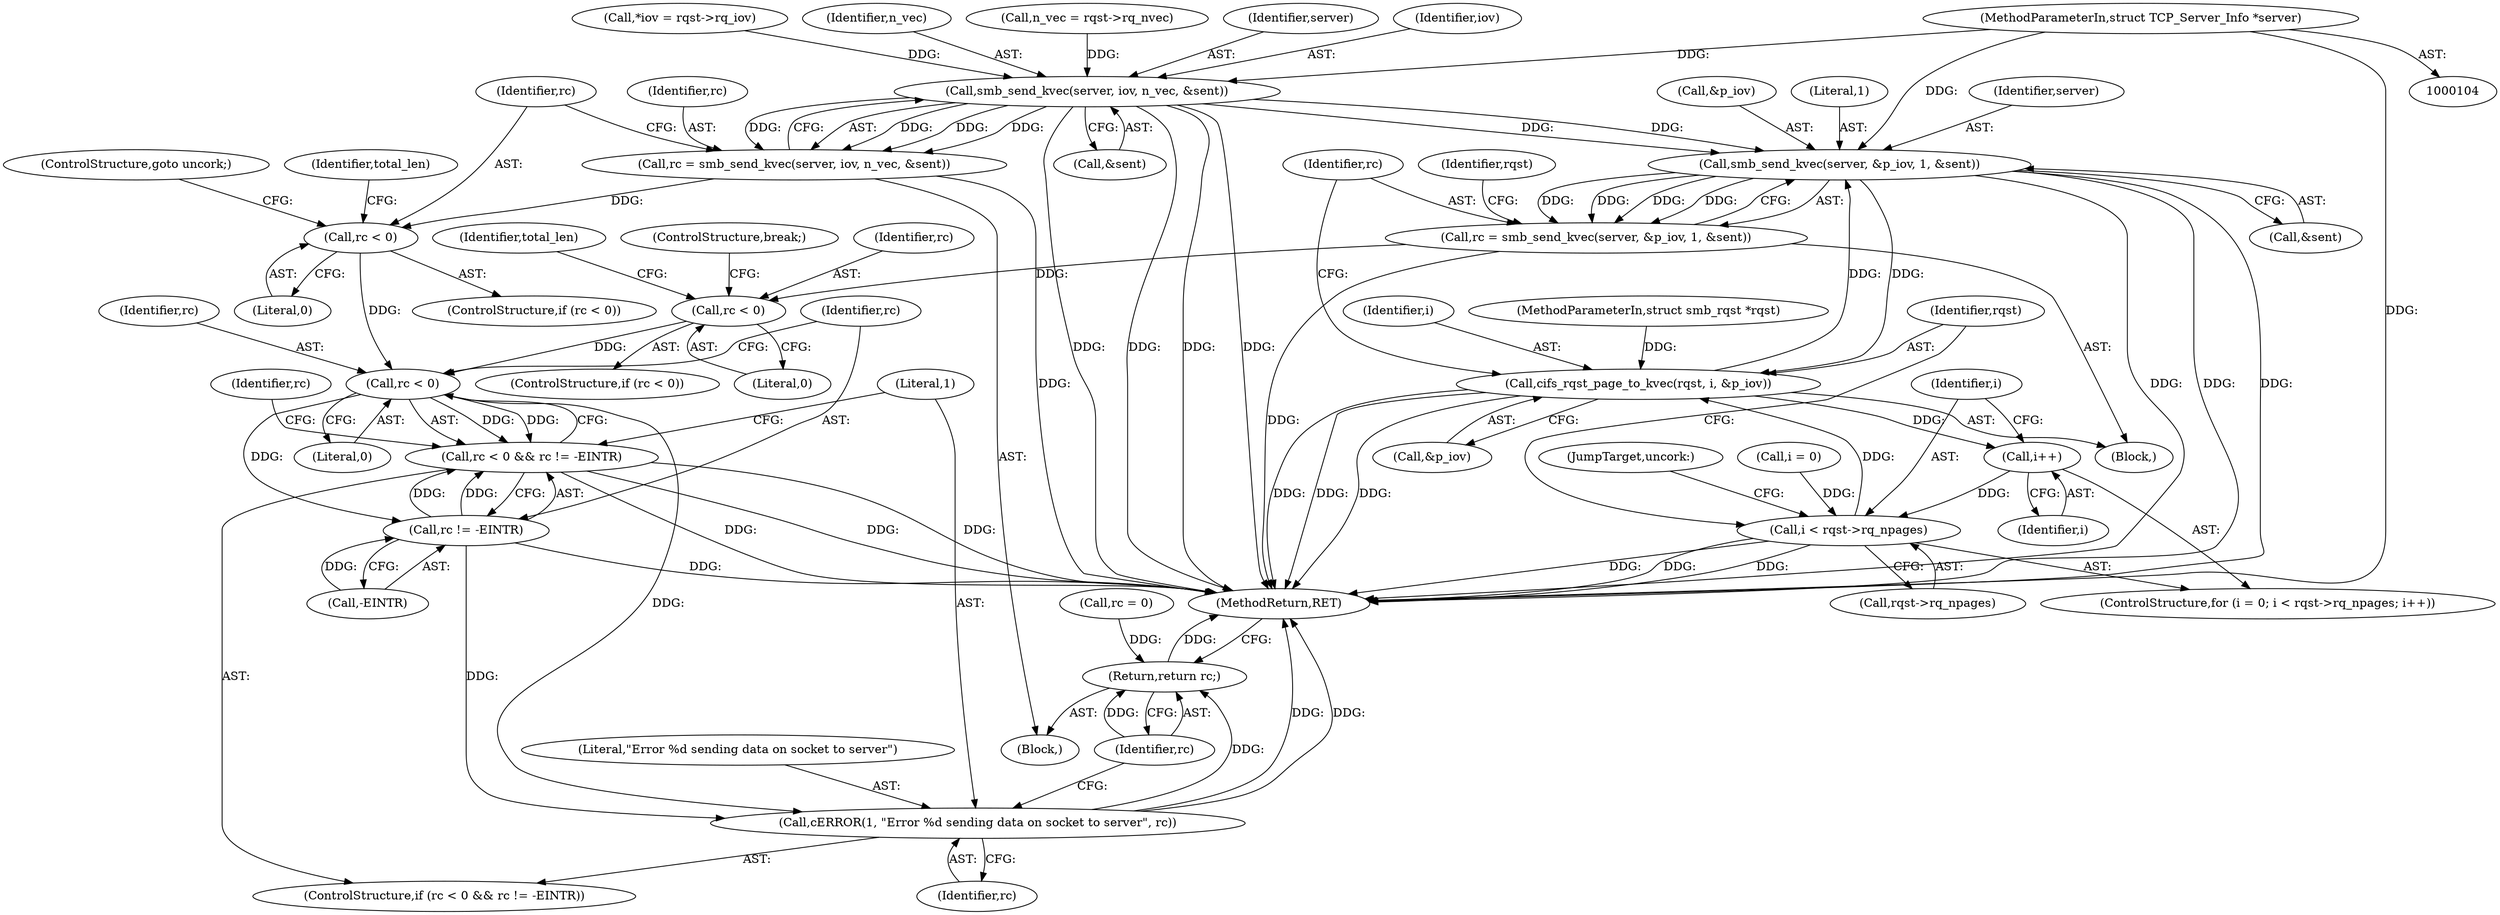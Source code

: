 digraph "0_linux_ea702b80e0bbb2448e201472127288beb82ca2fe_0@pointer" {
"1000105" [label="(MethodParameterIn,struct TCP_Server_Info *server)"];
"1000180" [label="(Call,smb_send_kvec(server, iov, n_vec, &sent))"];
"1000178" [label="(Call,rc = smb_send_kvec(server, iov, n_vec, &sent))"];
"1000187" [label="(Call,rc < 0)"];
"1000274" [label="(Call,rc < 0)"];
"1000273" [label="(Call,rc < 0 && rc != -EINTR)"];
"1000277" [label="(Call,rc != -EINTR)"];
"1000281" [label="(Call,cERROR(1, \"Error %d sending data on socket to server\", rc))"];
"1000289" [label="(Return,return rc;)"];
"1000214" [label="(Call,smb_send_kvec(server, &p_iov, 1, &sent))"];
"1000207" [label="(Call,cifs_rqst_page_to_kvec(rqst, i, &p_iov))"];
"1000203" [label="(Call,i++)"];
"1000198" [label="(Call,i < rqst->rq_npages)"];
"1000212" [label="(Call,rc = smb_send_kvec(server, &p_iov, 1, &sent))"];
"1000228" [label="(Call,rc < 0)"];
"1000278" [label="(Identifier,rc)"];
"1000182" [label="(Identifier,iov)"];
"1000279" [label="(Call,-EINTR)"];
"1000188" [label="(Identifier,rc)"];
"1000198" [label="(Call,i < rqst->rq_npages)"];
"1000287" [label="(Identifier,rc)"];
"1000224" [label="(Identifier,rqst)"];
"1000281" [label="(Call,cERROR(1, \"Error %d sending data on socket to server\", rc))"];
"1000186" [label="(ControlStructure,if (rc < 0))"];
"1000273" [label="(Call,rc < 0 && rc != -EINTR)"];
"1000212" [label="(Call,rc = smb_send_kvec(server, &p_iov, 1, &sent))"];
"1000291" [label="(MethodReturn,RET)"];
"1000194" [label="(ControlStructure,for (i = 0; i < rqst->rq_npages; i++))"];
"1000215" [label="(Identifier,server)"];
"1000180" [label="(Call,smb_send_kvec(server, iov, n_vec, &sent))"];
"1000284" [label="(Identifier,rc)"];
"1000205" [label="(Block,)"];
"1000277" [label="(Call,rc != -EINTR)"];
"1000213" [label="(Identifier,rc)"];
"1000204" [label="(Identifier,i)"];
"1000210" [label="(Call,&p_iov)"];
"1000110" [label="(Call,*iov = rqst->rq_iov)"];
"1000189" [label="(Literal,0)"];
"1000286" [label="(Call,rc = 0)"];
"1000184" [label="(Call,&sent)"];
"1000190" [label="(ControlStructure,goto uncork;)"];
"1000219" [label="(Call,&sent)"];
"1000290" [label="(Identifier,rc)"];
"1000214" [label="(Call,smb_send_kvec(server, &p_iov, 1, &sent))"];
"1000216" [label="(Call,&p_iov)"];
"1000289" [label="(Return,return rc;)"];
"1000203" [label="(Call,i++)"];
"1000200" [label="(Call,rqst->rq_npages)"];
"1000230" [label="(Literal,0)"];
"1000183" [label="(Identifier,n_vec)"];
"1000178" [label="(Call,rc = smb_send_kvec(server, iov, n_vec, &sent))"];
"1000229" [label="(Identifier,rc)"];
"1000207" [label="(Call,cifs_rqst_page_to_kvec(rqst, i, &p_iov))"];
"1000107" [label="(Block,)"];
"1000187" [label="(Call,rc < 0)"];
"1000235" [label="(JumpTarget,uncork:)"];
"1000106" [label="(MethodParameterIn,struct smb_rqst *rqst)"];
"1000228" [label="(Call,rc < 0)"];
"1000275" [label="(Identifier,rc)"];
"1000282" [label="(Literal,1)"];
"1000116" [label="(Call,n_vec = rqst->rq_nvec)"];
"1000233" [label="(Identifier,total_len)"];
"1000195" [label="(Call,i = 0)"];
"1000272" [label="(ControlStructure,if (rc < 0 && rc != -EINTR))"];
"1000179" [label="(Identifier,rc)"];
"1000283" [label="(Literal,\"Error %d sending data on socket to server\")"];
"1000274" [label="(Call,rc < 0)"];
"1000192" [label="(Identifier,total_len)"];
"1000231" [label="(ControlStructure,break;)"];
"1000276" [label="(Literal,0)"];
"1000218" [label="(Literal,1)"];
"1000209" [label="(Identifier,i)"];
"1000105" [label="(MethodParameterIn,struct TCP_Server_Info *server)"];
"1000208" [label="(Identifier,rqst)"];
"1000199" [label="(Identifier,i)"];
"1000181" [label="(Identifier,server)"];
"1000227" [label="(ControlStructure,if (rc < 0))"];
"1000105" -> "1000104"  [label="AST: "];
"1000105" -> "1000291"  [label="DDG: "];
"1000105" -> "1000180"  [label="DDG: "];
"1000105" -> "1000214"  [label="DDG: "];
"1000180" -> "1000178"  [label="AST: "];
"1000180" -> "1000184"  [label="CFG: "];
"1000181" -> "1000180"  [label="AST: "];
"1000182" -> "1000180"  [label="AST: "];
"1000183" -> "1000180"  [label="AST: "];
"1000184" -> "1000180"  [label="AST: "];
"1000178" -> "1000180"  [label="CFG: "];
"1000180" -> "1000291"  [label="DDG: "];
"1000180" -> "1000291"  [label="DDG: "];
"1000180" -> "1000291"  [label="DDG: "];
"1000180" -> "1000291"  [label="DDG: "];
"1000180" -> "1000178"  [label="DDG: "];
"1000180" -> "1000178"  [label="DDG: "];
"1000180" -> "1000178"  [label="DDG: "];
"1000180" -> "1000178"  [label="DDG: "];
"1000110" -> "1000180"  [label="DDG: "];
"1000116" -> "1000180"  [label="DDG: "];
"1000180" -> "1000214"  [label="DDG: "];
"1000180" -> "1000214"  [label="DDG: "];
"1000178" -> "1000107"  [label="AST: "];
"1000179" -> "1000178"  [label="AST: "];
"1000188" -> "1000178"  [label="CFG: "];
"1000178" -> "1000291"  [label="DDG: "];
"1000178" -> "1000187"  [label="DDG: "];
"1000187" -> "1000186"  [label="AST: "];
"1000187" -> "1000189"  [label="CFG: "];
"1000188" -> "1000187"  [label="AST: "];
"1000189" -> "1000187"  [label="AST: "];
"1000190" -> "1000187"  [label="CFG: "];
"1000192" -> "1000187"  [label="CFG: "];
"1000187" -> "1000274"  [label="DDG: "];
"1000274" -> "1000273"  [label="AST: "];
"1000274" -> "1000276"  [label="CFG: "];
"1000275" -> "1000274"  [label="AST: "];
"1000276" -> "1000274"  [label="AST: "];
"1000278" -> "1000274"  [label="CFG: "];
"1000273" -> "1000274"  [label="CFG: "];
"1000274" -> "1000273"  [label="DDG: "];
"1000274" -> "1000273"  [label="DDG: "];
"1000228" -> "1000274"  [label="DDG: "];
"1000274" -> "1000277"  [label="DDG: "];
"1000274" -> "1000281"  [label="DDG: "];
"1000273" -> "1000272"  [label="AST: "];
"1000273" -> "1000277"  [label="CFG: "];
"1000277" -> "1000273"  [label="AST: "];
"1000282" -> "1000273"  [label="CFG: "];
"1000287" -> "1000273"  [label="CFG: "];
"1000273" -> "1000291"  [label="DDG: "];
"1000273" -> "1000291"  [label="DDG: "];
"1000273" -> "1000291"  [label="DDG: "];
"1000277" -> "1000273"  [label="DDG: "];
"1000277" -> "1000273"  [label="DDG: "];
"1000277" -> "1000279"  [label="CFG: "];
"1000278" -> "1000277"  [label="AST: "];
"1000279" -> "1000277"  [label="AST: "];
"1000277" -> "1000291"  [label="DDG: "];
"1000279" -> "1000277"  [label="DDG: "];
"1000277" -> "1000281"  [label="DDG: "];
"1000281" -> "1000272"  [label="AST: "];
"1000281" -> "1000284"  [label="CFG: "];
"1000282" -> "1000281"  [label="AST: "];
"1000283" -> "1000281"  [label="AST: "];
"1000284" -> "1000281"  [label="AST: "];
"1000290" -> "1000281"  [label="CFG: "];
"1000281" -> "1000291"  [label="DDG: "];
"1000281" -> "1000291"  [label="DDG: "];
"1000281" -> "1000289"  [label="DDG: "];
"1000289" -> "1000107"  [label="AST: "];
"1000289" -> "1000290"  [label="CFG: "];
"1000290" -> "1000289"  [label="AST: "];
"1000291" -> "1000289"  [label="CFG: "];
"1000289" -> "1000291"  [label="DDG: "];
"1000290" -> "1000289"  [label="DDG: "];
"1000286" -> "1000289"  [label="DDG: "];
"1000214" -> "1000212"  [label="AST: "];
"1000214" -> "1000219"  [label="CFG: "];
"1000215" -> "1000214"  [label="AST: "];
"1000216" -> "1000214"  [label="AST: "];
"1000218" -> "1000214"  [label="AST: "];
"1000219" -> "1000214"  [label="AST: "];
"1000212" -> "1000214"  [label="CFG: "];
"1000214" -> "1000291"  [label="DDG: "];
"1000214" -> "1000291"  [label="DDG: "];
"1000214" -> "1000291"  [label="DDG: "];
"1000214" -> "1000207"  [label="DDG: "];
"1000214" -> "1000212"  [label="DDG: "];
"1000214" -> "1000212"  [label="DDG: "];
"1000214" -> "1000212"  [label="DDG: "];
"1000214" -> "1000212"  [label="DDG: "];
"1000207" -> "1000214"  [label="DDG: "];
"1000207" -> "1000205"  [label="AST: "];
"1000207" -> "1000210"  [label="CFG: "];
"1000208" -> "1000207"  [label="AST: "];
"1000209" -> "1000207"  [label="AST: "];
"1000210" -> "1000207"  [label="AST: "];
"1000213" -> "1000207"  [label="CFG: "];
"1000207" -> "1000291"  [label="DDG: "];
"1000207" -> "1000291"  [label="DDG: "];
"1000207" -> "1000291"  [label="DDG: "];
"1000207" -> "1000203"  [label="DDG: "];
"1000106" -> "1000207"  [label="DDG: "];
"1000198" -> "1000207"  [label="DDG: "];
"1000203" -> "1000194"  [label="AST: "];
"1000203" -> "1000204"  [label="CFG: "];
"1000204" -> "1000203"  [label="AST: "];
"1000199" -> "1000203"  [label="CFG: "];
"1000203" -> "1000198"  [label="DDG: "];
"1000198" -> "1000194"  [label="AST: "];
"1000198" -> "1000200"  [label="CFG: "];
"1000199" -> "1000198"  [label="AST: "];
"1000200" -> "1000198"  [label="AST: "];
"1000208" -> "1000198"  [label="CFG: "];
"1000235" -> "1000198"  [label="CFG: "];
"1000198" -> "1000291"  [label="DDG: "];
"1000198" -> "1000291"  [label="DDG: "];
"1000198" -> "1000291"  [label="DDG: "];
"1000195" -> "1000198"  [label="DDG: "];
"1000212" -> "1000205"  [label="AST: "];
"1000213" -> "1000212"  [label="AST: "];
"1000224" -> "1000212"  [label="CFG: "];
"1000212" -> "1000291"  [label="DDG: "];
"1000212" -> "1000228"  [label="DDG: "];
"1000228" -> "1000227"  [label="AST: "];
"1000228" -> "1000230"  [label="CFG: "];
"1000229" -> "1000228"  [label="AST: "];
"1000230" -> "1000228"  [label="AST: "];
"1000231" -> "1000228"  [label="CFG: "];
"1000233" -> "1000228"  [label="CFG: "];
}
